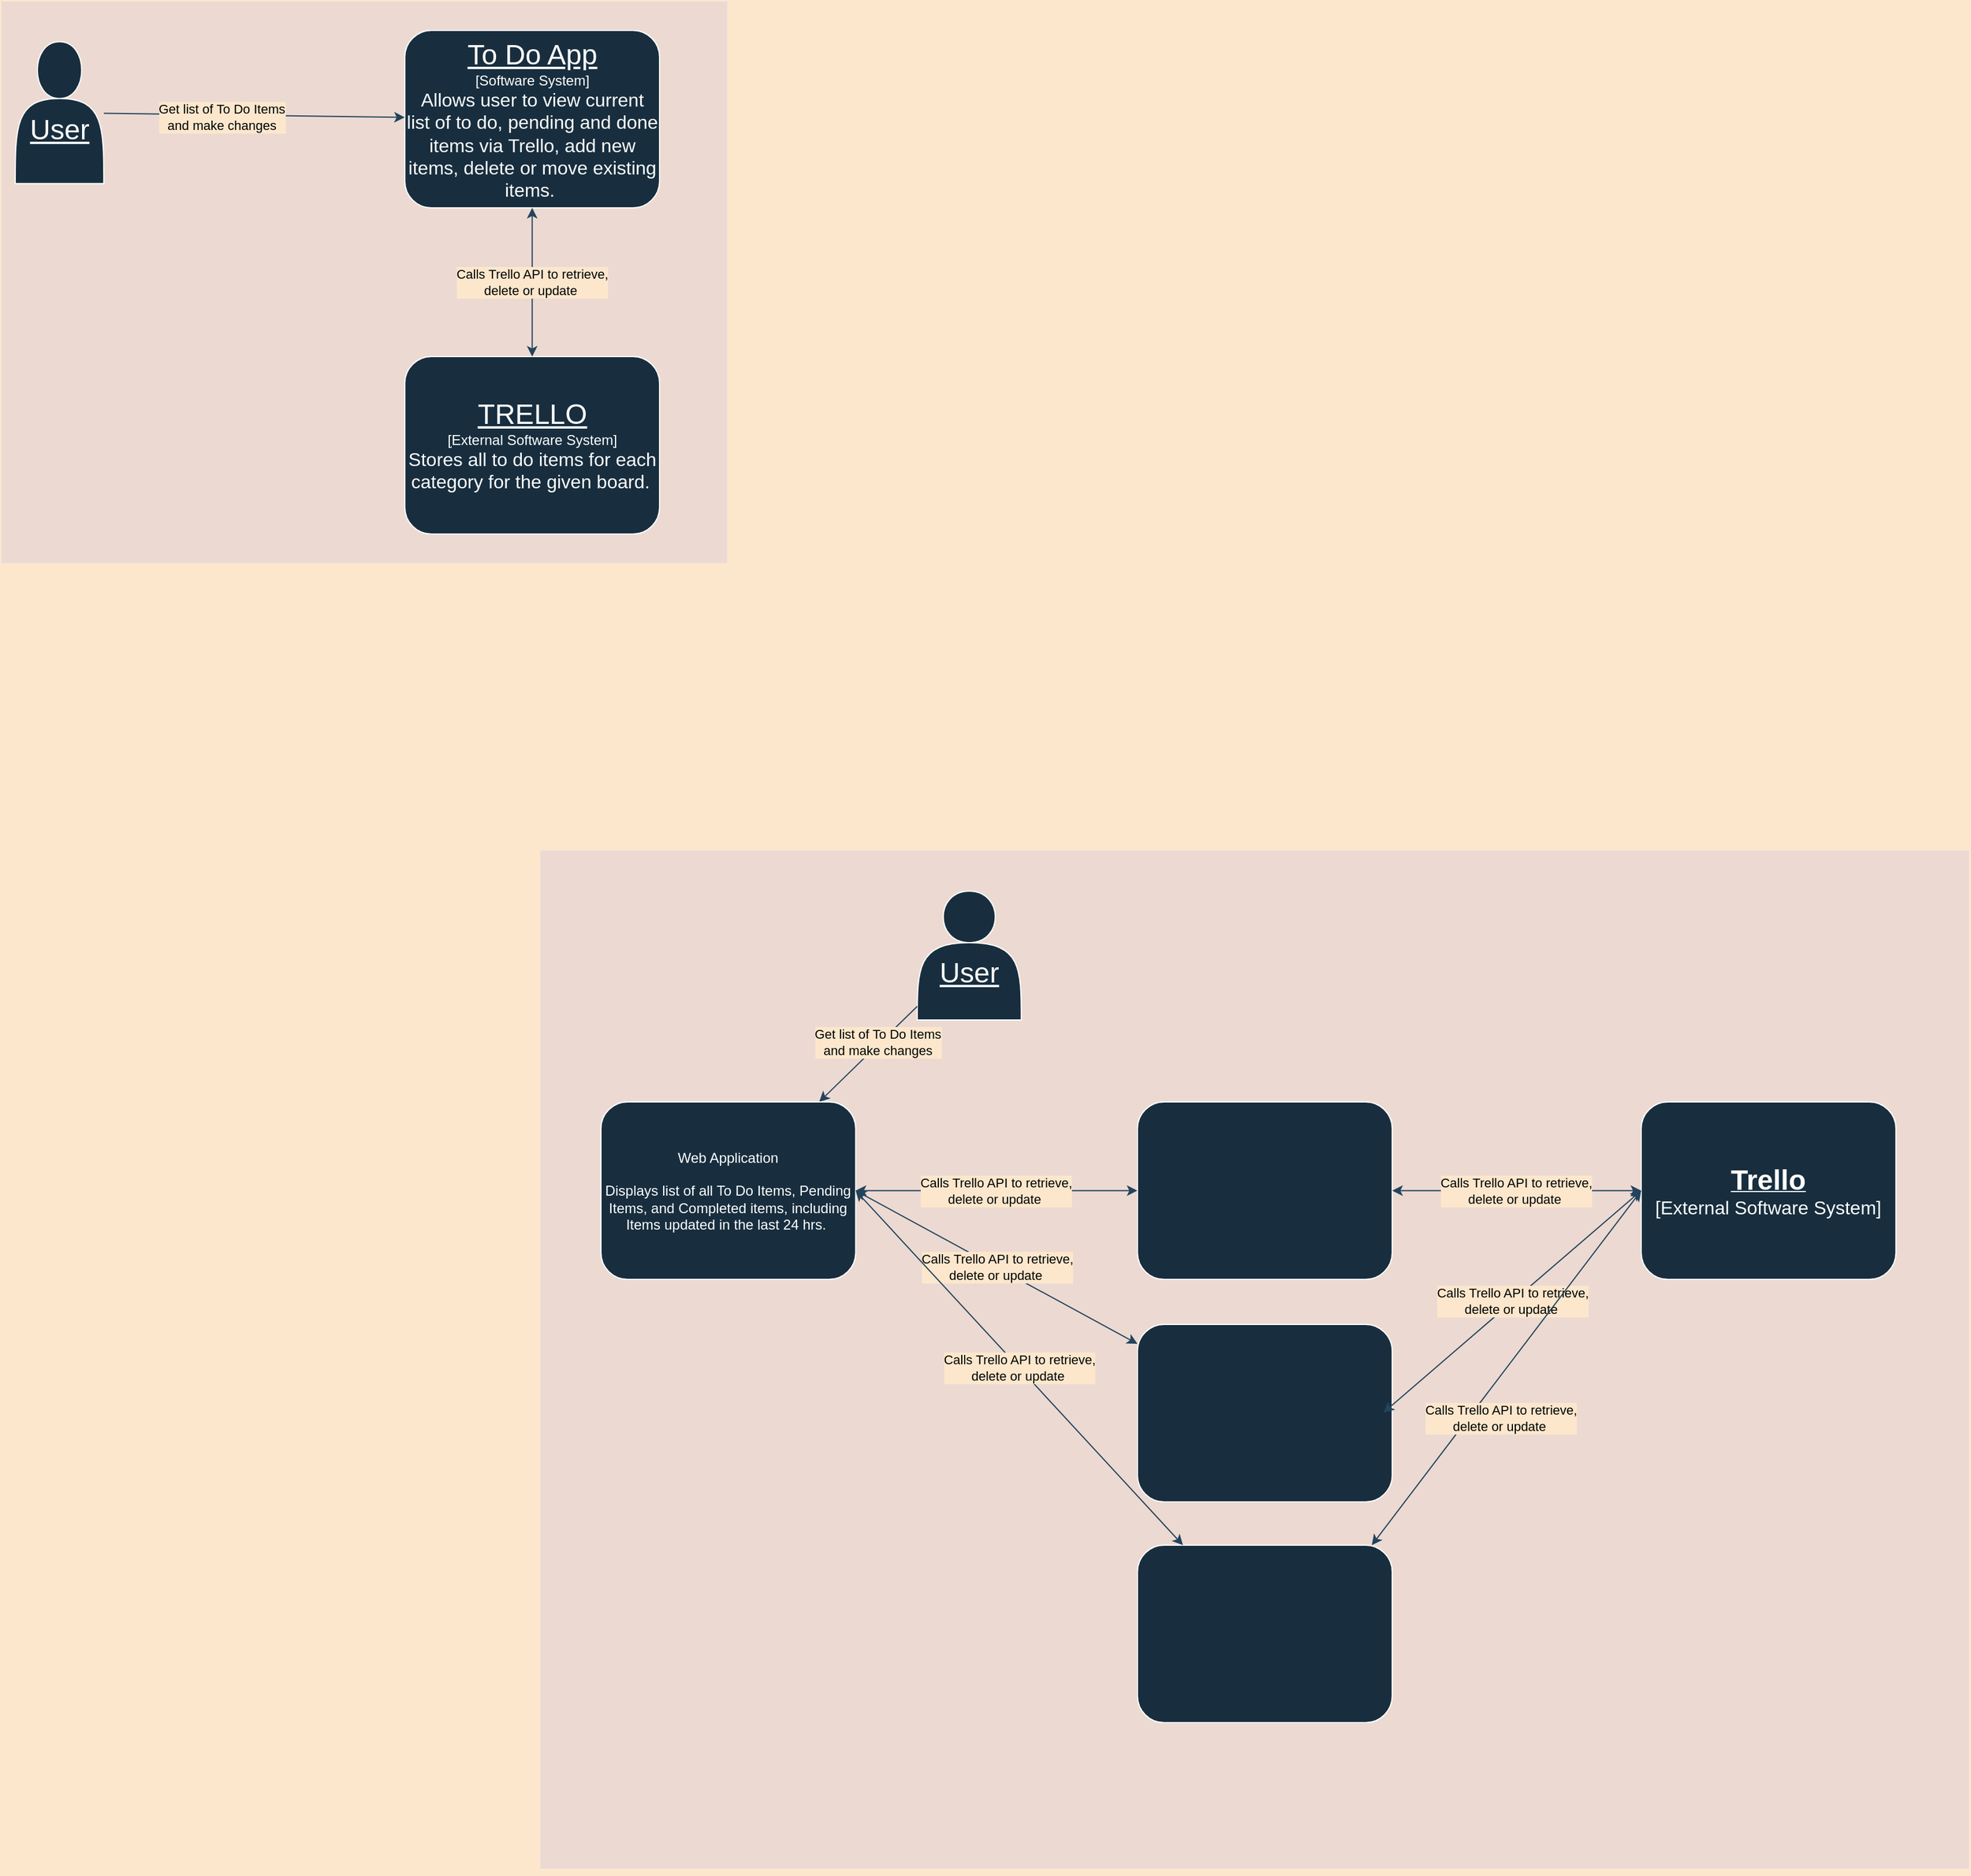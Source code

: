 <mxfile version="13.8.0" type="github">
  <diagram name="Page-1" id="6133507b-19e7-1e82-6fc7-422aa6c4b21f">
    <mxGraphModel dx="1422" dy="2494" grid="1" gridSize="10" guides="1" tooltips="1" connect="1" arrows="1" fold="1" page="1" pageScale="1" pageWidth="1100" pageHeight="850" background="#FCE7CD" math="0" shadow="0">
      <root>
        <mxCell id="0" />
        <mxCell id="1" parent="0" />
        <mxCell id="T8Wpe2ZxtMlLwS92TZOT-49" value="" style="group" vertex="1" connectable="0" parent="1">
          <mxGeometry x="40" y="-1000" width="620" height="480" as="geometry" />
        </mxCell>
        <mxCell id="T8Wpe2ZxtMlLwS92TZOT-48" value="" style="rounded=0;whiteSpace=wrap;html=1;labelBackgroundColor=#FCE7CD;strokeColor=#FFFFFF;fontColor=#FFFFFF;opacity=10;fillColor=#6666FF;" vertex="1" parent="T8Wpe2ZxtMlLwS92TZOT-49">
          <mxGeometry width="620" height="480" as="geometry" />
        </mxCell>
        <mxCell id="T8Wpe2ZxtMlLwS92TZOT-47" value="" style="group" vertex="1" connectable="0" parent="T8Wpe2ZxtMlLwS92TZOT-49">
          <mxGeometry x="12" y="25" width="550" height="430" as="geometry" />
        </mxCell>
        <mxCell id="T8Wpe2ZxtMlLwS92TZOT-30" value="" style="group;labelBorderColor=none;labelBackgroundColor=none;glass=0;opacity=0;fontColor=#FFFFFF;rounded=1;" vertex="1" connectable="0" parent="T8Wpe2ZxtMlLwS92TZOT-47">
          <mxGeometry y="9.605" width="406.484" height="393.801" as="geometry" />
        </mxCell>
        <mxCell id="T8Wpe2ZxtMlLwS92TZOT-28" value="&lt;font&gt;&lt;br&gt;&lt;u style=&quot;font-size: 24px&quot;&gt;&lt;br&gt;User&lt;/u&gt;&lt;br&gt;&lt;br&gt;&lt;/font&gt;" style="shape=actor;whiteSpace=wrap;html=1;fillColor=#182E3E;strokeColor=#FFFFFF;fontColor=#FFFFFF;rounded=1;" vertex="1" parent="T8Wpe2ZxtMlLwS92TZOT-30">
          <mxGeometry width="75.625" height="121.169" as="geometry" />
        </mxCell>
        <mxCell id="T8Wpe2ZxtMlLwS92TZOT-26" value="&lt;font&gt;&lt;u style=&quot;font-size: 24px&quot;&gt;To Do App&lt;br&gt;&lt;/u&gt;[Software System]&lt;br&gt;&lt;font style=&quot;font-size: 16px&quot;&gt;Allows user to view current &lt;br&gt;list of to do, pending and done items via Trello, add new items, delete or move existing items.&amp;nbsp;&lt;/font&gt;&lt;br&gt;&lt;/font&gt;" style="whiteSpace=wrap;html=1;fillColor=#182E3E;strokeColor=#FFFFFF;fontColor=#FFFFFF;rounded=1;" vertex="1" parent="T8Wpe2ZxtMlLwS92TZOT-47">
          <mxGeometry x="332.579" width="217.421" height="151.462" as="geometry" />
        </mxCell>
        <mxCell id="T8Wpe2ZxtMlLwS92TZOT-29" value="&lt;font&gt;&lt;font style=&quot;font-size: 24px&quot;&gt;&lt;u&gt;TRELLO&lt;/u&gt;&lt;/font&gt;&lt;br&gt;&lt;u style=&quot;font-size: 12px&quot;&gt;[&lt;/u&gt;External&amp;nbsp;&lt;span style=&quot;font-size: 12px&quot;&gt;Software System&lt;/span&gt;&lt;u style=&quot;font-size: 12px&quot;&gt;]&lt;/u&gt;&lt;br&gt;&lt;font style=&quot;font-size: 16px&quot;&gt;Stores all to do items for each category for the given board.&lt;/font&gt;&lt;/font&gt;&lt;font style=&quot;font-size: 12px&quot;&gt;&amp;nbsp;&lt;br&gt;&lt;/font&gt;" style="whiteSpace=wrap;html=1;fillColor=#182E3E;strokeColor=#FFFFFF;fontColor=#FFFFFF;rounded=1;" vertex="1" parent="T8Wpe2ZxtMlLwS92TZOT-47">
          <mxGeometry x="332.579" y="278.538" width="217.421" height="151.462" as="geometry" />
        </mxCell>
        <mxCell id="T8Wpe2ZxtMlLwS92TZOT-35" value="Calls Trello API to retrieve, &lt;br&gt;delete or update&amp;nbsp;" style="endArrow=classic;startArrow=classic;html=1;strokeColor=#23445D;labelBackgroundColor=#FCE7CD;entryX=0.5;entryY=1;entryDx=0;entryDy=0;" edge="1" parent="T8Wpe2ZxtMlLwS92TZOT-47" source="T8Wpe2ZxtMlLwS92TZOT-29" target="T8Wpe2ZxtMlLwS92TZOT-26">
          <mxGeometry width="50" height="50" relative="1" as="geometry">
            <mxPoint x="441.589" y="288.147" as="sourcePoint" />
            <mxPoint x="219.355" y="151.462" as="targetPoint" />
          </mxGeometry>
        </mxCell>
        <mxCell id="T8Wpe2ZxtMlLwS92TZOT-31" value="" style="endArrow=classic;html=1;strokeColor=#23445D;labelBackgroundColor=#FCE7CD;" edge="1" parent="T8Wpe2ZxtMlLwS92TZOT-47" source="T8Wpe2ZxtMlLwS92TZOT-28" target="T8Wpe2ZxtMlLwS92TZOT-26">
          <mxGeometry width="50" height="50" relative="1" as="geometry">
            <mxPoint x="73.906" y="73.958" as="sourcePoint" />
            <mxPoint x="122.89" y="20.195" as="targetPoint" />
          </mxGeometry>
        </mxCell>
        <mxCell id="T8Wpe2ZxtMlLwS92TZOT-46" value="&lt;span style=&quot;&quot;&gt;&lt;span style=&quot;color: rgb(0 , 0 , 0)&quot;&gt;Get list of To Do Items&lt;/span&gt;&lt;br style=&quot;color: rgb(0 , 0 , 0)&quot;&gt;&lt;span style=&quot;color: rgb(0 , 0 , 0)&quot;&gt;and make changes&lt;/span&gt;&lt;/span&gt;" style="edgeLabel;html=1;align=center;verticalAlign=middle;resizable=0;points=[];fontColor=#FFFFFF;rounded=1;labelBackgroundColor=#FCE7CD;" vertex="1" connectable="0" parent="T8Wpe2ZxtMlLwS92TZOT-31">
          <mxGeometry x="-0.222" y="-2" relative="1" as="geometry">
            <mxPoint as="offset" />
          </mxGeometry>
        </mxCell>
        <mxCell id="T8Wpe2ZxtMlLwS92TZOT-50" value="" style="group" vertex="1" connectable="0" parent="1">
          <mxGeometry x="540" y="-280" width="1180" height="880" as="geometry" />
        </mxCell>
        <mxCell id="T8Wpe2ZxtMlLwS92TZOT-59" value="" style="rounded=0;whiteSpace=wrap;html=1;labelBackgroundColor=#FCE7CD;strokeColor=#FFFFFF;fontColor=#FFFFFF;opacity=10;fillColor=#6666FF;" vertex="1" parent="T8Wpe2ZxtMlLwS92TZOT-50">
          <mxGeometry x="-40" y="5" width="1220" height="870" as="geometry" />
        </mxCell>
        <mxCell id="T8Wpe2ZxtMlLwS92TZOT-53" value="&lt;font&gt;&lt;br&gt;&lt;u style=&quot;font-size: 24px&quot;&gt;&lt;br&gt;User&lt;/u&gt;&lt;br&gt;&lt;br&gt;&lt;/font&gt;" style="shape=actor;whiteSpace=wrap;html=1;fillColor=#182E3E;strokeColor=#FFFFFF;fontColor=#FFFFFF;rounded=1;" vertex="1" parent="T8Wpe2ZxtMlLwS92TZOT-50">
          <mxGeometry x="282" y="40" width="88.81" height="110" as="geometry" />
        </mxCell>
        <mxCell id="T8Wpe2ZxtMlLwS92TZOT-57" value="" style="endArrow=classic;html=1;strokeColor=#23445D;labelBackgroundColor=#FCE7CD;" edge="1" parent="T8Wpe2ZxtMlLwS92TZOT-50" source="T8Wpe2ZxtMlLwS92TZOT-53" target="T8Wpe2ZxtMlLwS92TZOT-54">
          <mxGeometry width="50" height="50" relative="1" as="geometry">
            <mxPoint x="85.906" y="98.958" as="sourcePoint" />
            <mxPoint x="134.89" y="45.195" as="targetPoint" />
          </mxGeometry>
        </mxCell>
        <mxCell id="T8Wpe2ZxtMlLwS92TZOT-58" value="&lt;span style=&quot;&quot;&gt;&lt;span style=&quot;color: rgb(0 , 0 , 0)&quot;&gt;Get list of To Do Items&lt;/span&gt;&lt;br style=&quot;color: rgb(0 , 0 , 0)&quot;&gt;&lt;span style=&quot;color: rgb(0 , 0 , 0)&quot;&gt;and make changes&lt;/span&gt;&lt;/span&gt;" style="edgeLabel;html=1;align=center;verticalAlign=middle;resizable=0;points=[];fontColor=#FFFFFF;rounded=1;labelBackgroundColor=#FCE7CD;" vertex="1" connectable="0" parent="T8Wpe2ZxtMlLwS92TZOT-57">
          <mxGeometry x="-0.222" y="-2" relative="1" as="geometry">
            <mxPoint as="offset" />
          </mxGeometry>
        </mxCell>
        <mxCell id="T8Wpe2ZxtMlLwS92TZOT-54" value="&lt;font&gt;Web Application&lt;br&gt;&lt;br&gt;Displays list of all To Do Items, Pending Items, and Completed items, including Items updated in the last 24 hrs.&amp;nbsp;&lt;br&gt;&lt;/font&gt;" style="whiteSpace=wrap;html=1;fillColor=#182E3E;strokeColor=#FFFFFF;fontColor=#FFFFFF;rounded=1;" vertex="1" parent="T8Wpe2ZxtMlLwS92TZOT-50">
          <mxGeometry x="11.999" y="220" width="217.421" height="151.462" as="geometry" />
        </mxCell>
        <mxCell id="T8Wpe2ZxtMlLwS92TZOT-56" value="Calls Trello API to retrieve, &lt;br&gt;delete or update&amp;nbsp;" style="endArrow=classic;startArrow=classic;html=1;strokeColor=#23445D;labelBackgroundColor=#FCE7CD;" edge="1" parent="T8Wpe2ZxtMlLwS92TZOT-50" source="T8Wpe2ZxtMlLwS92TZOT-55" target="T8Wpe2ZxtMlLwS92TZOT-54">
          <mxGeometry width="50" height="50" relative="1" as="geometry">
            <mxPoint x="433.589" y="288.147" as="sourcePoint" />
            <mxPoint x="211.355" y="151.462" as="targetPoint" />
          </mxGeometry>
        </mxCell>
        <mxCell id="T8Wpe2ZxtMlLwS92TZOT-55" value="&lt;font style=&quot;font-size: 12px&quot;&gt;&lt;br&gt;&lt;/font&gt;" style="whiteSpace=wrap;html=1;fillColor=#182E3E;strokeColor=#FFFFFF;fontColor=#FFFFFF;rounded=1;" vertex="1" parent="T8Wpe2ZxtMlLwS92TZOT-50">
          <mxGeometry x="469.999" y="219.998" width="217.421" height="151.462" as="geometry" />
        </mxCell>
        <mxCell id="T8Wpe2ZxtMlLwS92TZOT-60" value="&lt;font style=&quot;font-size: 12px&quot;&gt;&lt;br&gt;&lt;/font&gt;" style="whiteSpace=wrap;html=1;fillColor=#182E3E;strokeColor=#FFFFFF;fontColor=#FFFFFF;rounded=1;" vertex="1" parent="T8Wpe2ZxtMlLwS92TZOT-50">
          <mxGeometry x="469.999" y="598.538" width="217.421" height="151.462" as="geometry" />
        </mxCell>
        <mxCell id="T8Wpe2ZxtMlLwS92TZOT-61" value="&lt;font style=&quot;font-size: 12px&quot;&gt;&lt;br&gt;&lt;/font&gt;" style="whiteSpace=wrap;html=1;fillColor=#182E3E;strokeColor=#FFFFFF;fontColor=#FFFFFF;rounded=1;" vertex="1" parent="T8Wpe2ZxtMlLwS92TZOT-50">
          <mxGeometry x="469.999" y="409.998" width="217.421" height="151.462" as="geometry" />
        </mxCell>
        <mxCell id="T8Wpe2ZxtMlLwS92TZOT-62" value="Calls Trello API to retrieve, &lt;br&gt;delete or update&amp;nbsp;" style="endArrow=classic;startArrow=classic;html=1;strokeColor=#23445D;labelBackgroundColor=#FCE7CD;entryX=1;entryY=0.5;entryDx=0;entryDy=0;" edge="1" parent="T8Wpe2ZxtMlLwS92TZOT-50" source="T8Wpe2ZxtMlLwS92TZOT-61" target="T8Wpe2ZxtMlLwS92TZOT-54">
          <mxGeometry width="50" height="50" relative="1" as="geometry">
            <mxPoint x="460.579" y="320.0" as="sourcePoint" />
            <mxPoint x="220.0" y="320.0" as="targetPoint" />
          </mxGeometry>
        </mxCell>
        <mxCell id="T8Wpe2ZxtMlLwS92TZOT-63" value="Calls Trello API to retrieve, &lt;br&gt;delete or update&amp;nbsp;" style="endArrow=classic;startArrow=classic;html=1;strokeColor=#23445D;labelBackgroundColor=#FCE7CD;entryX=1;entryY=0.5;entryDx=0;entryDy=0;" edge="1" parent="T8Wpe2ZxtMlLwS92TZOT-50" source="T8Wpe2ZxtMlLwS92TZOT-60" target="T8Wpe2ZxtMlLwS92TZOT-54">
          <mxGeometry width="50" height="50" relative="1" as="geometry">
            <mxPoint x="430.579" y="400.0" as="sourcePoint" />
            <mxPoint x="230" y="260" as="targetPoint" />
          </mxGeometry>
        </mxCell>
        <mxCell id="T8Wpe2ZxtMlLwS92TZOT-64" value="&lt;font&gt;&lt;b&gt;&lt;u&gt;&lt;font style=&quot;font-size: 24px&quot;&gt;Trello&lt;/font&gt;&lt;/u&gt;&lt;/b&gt;&lt;br&gt;&lt;font style=&quot;font-size: 16px&quot;&gt;[External Software System]&lt;/font&gt;&lt;br&gt;&lt;/font&gt;" style="whiteSpace=wrap;html=1;fillColor=#182E3E;strokeColor=#FFFFFF;fontColor=#FFFFFF;rounded=1;" vertex="1" parent="T8Wpe2ZxtMlLwS92TZOT-50">
          <mxGeometry x="899.999" y="219.998" width="217.421" height="151.462" as="geometry" />
        </mxCell>
        <mxCell id="T8Wpe2ZxtMlLwS92TZOT-66" value="Calls Trello API to retrieve, &lt;br&gt;delete or update&amp;nbsp;" style="endArrow=classic;startArrow=classic;html=1;strokeColor=#23445D;labelBackgroundColor=#FCE7CD;exitX=0;exitY=0.5;exitDx=0;exitDy=0;" edge="1" parent="T8Wpe2ZxtMlLwS92TZOT-50" source="T8Wpe2ZxtMlLwS92TZOT-64" target="T8Wpe2ZxtMlLwS92TZOT-55">
          <mxGeometry width="50" height="50" relative="1" as="geometry">
            <mxPoint x="920.579" y="295.23" as="sourcePoint" />
            <mxPoint x="680" y="295.23" as="targetPoint" />
          </mxGeometry>
        </mxCell>
        <mxCell id="T8Wpe2ZxtMlLwS92TZOT-67" value="Calls Trello API to retrieve, &lt;br&gt;delete or update&amp;nbsp;" style="endArrow=classic;startArrow=classic;html=1;strokeColor=#23445D;labelBackgroundColor=#FCE7CD;exitX=0;exitY=0.5;exitDx=0;exitDy=0;" edge="1" parent="T8Wpe2ZxtMlLwS92TZOT-50" source="T8Wpe2ZxtMlLwS92TZOT-64">
          <mxGeometry width="50" height="50" relative="1" as="geometry">
            <mxPoint x="920.579" y="485.23" as="sourcePoint" />
            <mxPoint x="680" y="485.23" as="targetPoint" />
          </mxGeometry>
        </mxCell>
        <mxCell id="T8Wpe2ZxtMlLwS92TZOT-68" value="Calls Trello API to retrieve, &lt;br&gt;delete or update&amp;nbsp;" style="endArrow=classic;startArrow=classic;html=1;strokeColor=#23445D;labelBackgroundColor=#FCE7CD;exitX=0;exitY=0.5;exitDx=0;exitDy=0;" edge="1" parent="T8Wpe2ZxtMlLwS92TZOT-50" source="T8Wpe2ZxtMlLwS92TZOT-64">
          <mxGeometry x="0.195" y="22" width="50" height="50" relative="1" as="geometry">
            <mxPoint x="910.579" y="598.54" as="sourcePoint" />
            <mxPoint x="670" y="598.54" as="targetPoint" />
            <mxPoint as="offset" />
          </mxGeometry>
        </mxCell>
      </root>
    </mxGraphModel>
  </diagram>
</mxfile>
